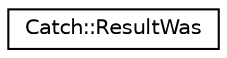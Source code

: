 digraph "Graphical Class Hierarchy"
{
  edge [fontname="Helvetica",fontsize="10",labelfontname="Helvetica",labelfontsize="10"];
  node [fontname="Helvetica",fontsize="10",shape=record];
  rankdir="LR";
  Node1 [label="Catch::ResultWas",height=0.2,width=0.4,color="black", fillcolor="white", style="filled",URL="$d5/d8c/structCatch_1_1ResultWas.html"];
}

